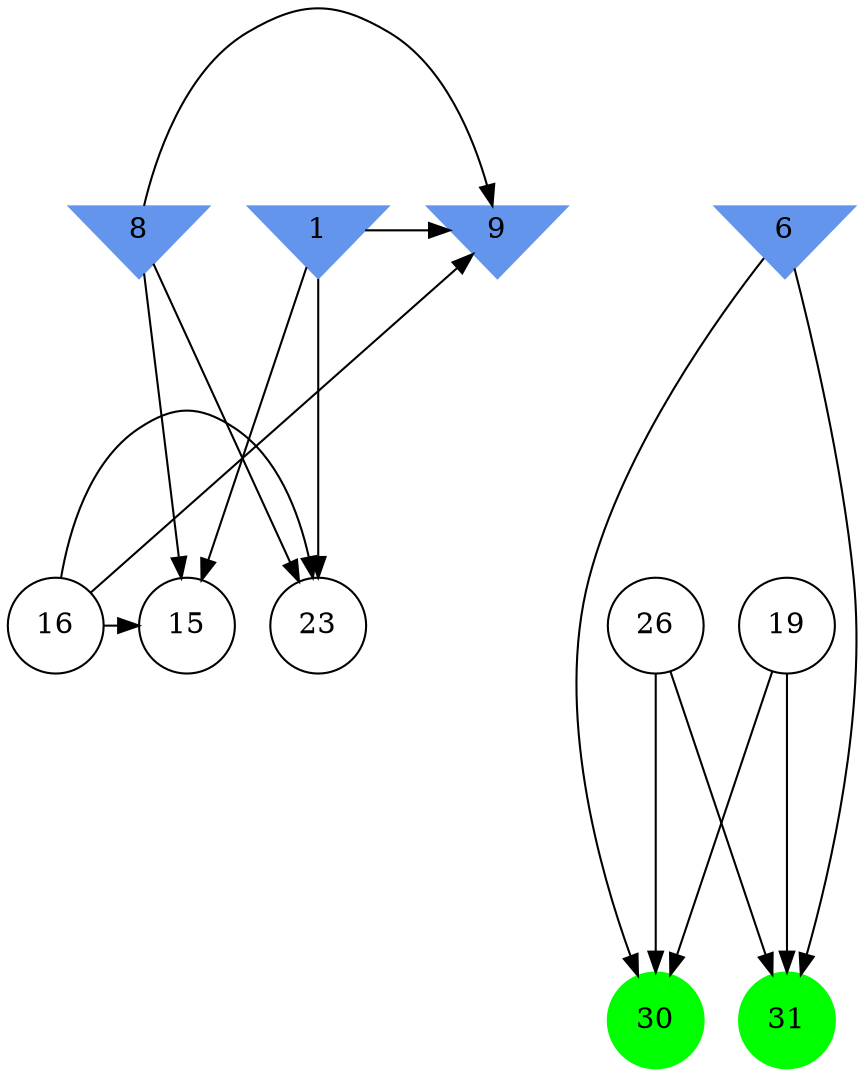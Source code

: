 digraph brain {
	ranksep=2.0;
	1 [shape=invtriangle,style=filled,color=cornflowerblue];
	6 [shape=invtriangle,style=filled,color=cornflowerblue];
	8 [shape=invtriangle,style=filled,color=cornflowerblue];
	9 [shape=invtriangle,style=filled,color=cornflowerblue];
	15 [shape=circle,color=black];
	16 [shape=circle,color=black];
	19 [shape=circle,color=black];
	23 [shape=circle,color=black];
	26 [shape=circle,color=black];
	30 [shape=circle,style=filled,color=green];
	31 [shape=circle,style=filled,color=green];
	6	->	31;
	6	->	30;
	19	->	31;
	19	->	30;
	26	->	31;
	26	->	30;
	16	->	15;
	16	->	9;
	16	->	23;
	1	->	15;
	1	->	9;
	1	->	23;
	8	->	15;
	8	->	9;
	8	->	23;
	{ rank=same; 1; 6; 8; 9; }
	{ rank=same; 15; 16; 19; 23; 26; }
	{ rank=same; 30; 31; }
}
